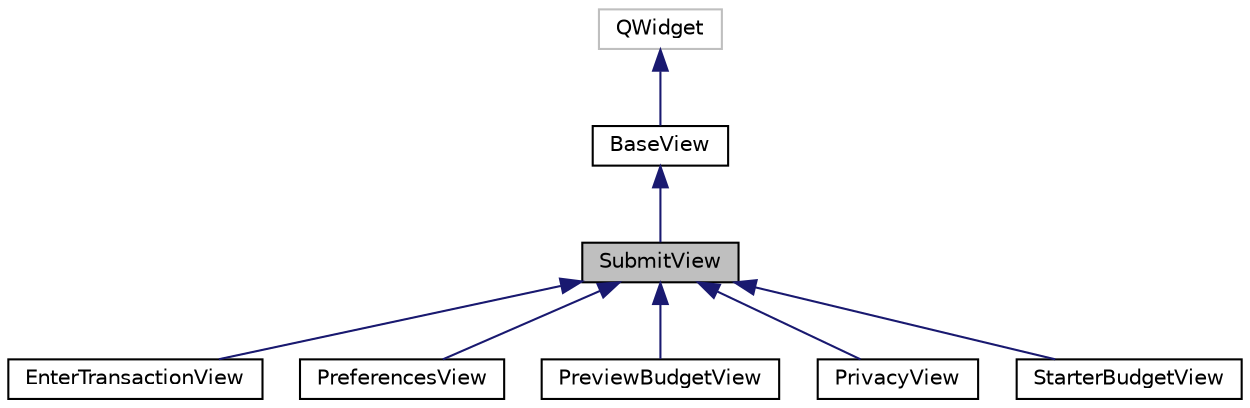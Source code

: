 digraph "SubmitView"
{
 // LATEX_PDF_SIZE
  edge [fontname="Helvetica",fontsize="10",labelfontname="Helvetica",labelfontsize="10"];
  node [fontname="Helvetica",fontsize="10",shape=record];
  Node1 [label="SubmitView",height=0.2,width=0.4,color="black", fillcolor="grey75", style="filled", fontcolor="black",tooltip=" "];
  Node2 -> Node1 [dir="back",color="midnightblue",fontsize="10",style="solid",fontname="Helvetica"];
  Node2 [label="BaseView",height=0.2,width=0.4,color="black", fillcolor="white", style="filled",URL="$classBaseView.html",tooltip=" "];
  Node3 -> Node2 [dir="back",color="midnightblue",fontsize="10",style="solid",fontname="Helvetica"];
  Node3 [label="QWidget",height=0.2,width=0.4,color="grey75", fillcolor="white", style="filled",tooltip=" "];
  Node1 -> Node4 [dir="back",color="midnightblue",fontsize="10",style="solid",fontname="Helvetica"];
  Node4 [label="EnterTransactionView",height=0.2,width=0.4,color="black", fillcolor="white", style="filled",URL="$classEnterTransactionView.html",tooltip=" "];
  Node1 -> Node5 [dir="back",color="midnightblue",fontsize="10",style="solid",fontname="Helvetica"];
  Node5 [label="PreferencesView",height=0.2,width=0.4,color="black", fillcolor="white", style="filled",URL="$classPreferencesView.html",tooltip=" "];
  Node1 -> Node6 [dir="back",color="midnightblue",fontsize="10",style="solid",fontname="Helvetica"];
  Node6 [label="PreviewBudgetView",height=0.2,width=0.4,color="black", fillcolor="white", style="filled",URL="$classPreviewBudgetView.html",tooltip=" "];
  Node1 -> Node7 [dir="back",color="midnightblue",fontsize="10",style="solid",fontname="Helvetica"];
  Node7 [label="PrivacyView",height=0.2,width=0.4,color="black", fillcolor="white", style="filled",URL="$classPrivacyView.html",tooltip=" "];
  Node1 -> Node8 [dir="back",color="midnightblue",fontsize="10",style="solid",fontname="Helvetica"];
  Node8 [label="StarterBudgetView",height=0.2,width=0.4,color="black", fillcolor="white", style="filled",URL="$classStarterBudgetView.html",tooltip=" "];
}
